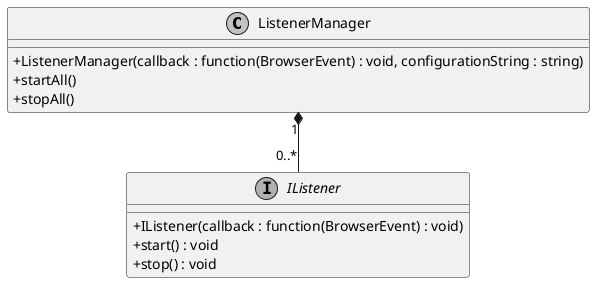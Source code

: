 @startuml
skinparam linetype ortho
skinparam monochrome true
skinparam classAttributeIconSize 0
class ListenerManager {
    + ListenerManager(callback : function(BrowserEvent) : void, configurationString : string)
    + startAll()
    + stopAll()
}
ListenerManager "1" *-- "0..*" IListener
interface IListener {
    + IListener(callback : function(BrowserEvent) : void)
    + start() : void
    + stop() : void
}

@enduml
